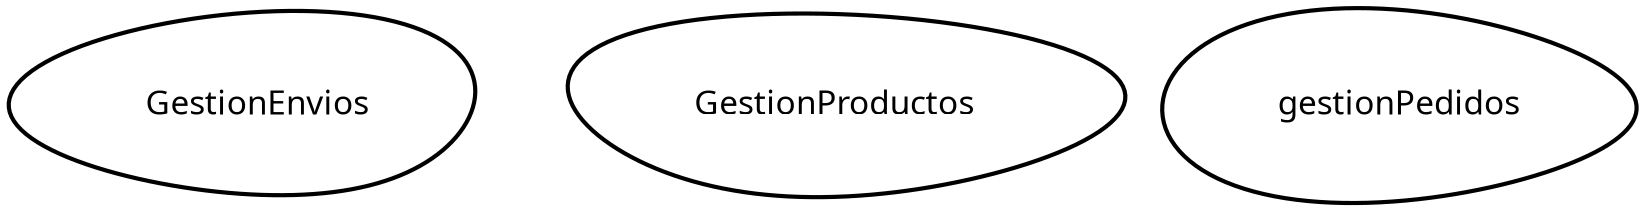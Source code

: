 digraph "ContextMapGraph" {
graph ["imagepath"="/tmp/GraphvizJava"]
"GestionEnvios" ["margin"="0.3","orientation"="206","shape"="egg","fontsize"="16","style"="bold","label"="GestionEnvios\n","fontname"="sans-serif"]
"GestionProductos" ["margin"="0.3","orientation"="166","shape"="egg","fontsize"="16","style"="bold","label"="GestionProductos\n","fontname"="sans-serif"]
"gestionPedidos" ["margin"="0.3","orientation"="267","shape"="egg","fontsize"="16","style"="bold","label"="gestionPedidos\n","fontname"="sans-serif"]
}